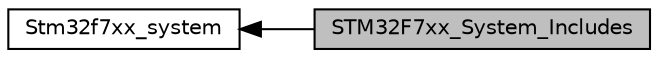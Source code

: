 digraph "STM32F7xx_System_Includes"
{
  edge [fontname="Helvetica",fontsize="10",labelfontname="Helvetica",labelfontsize="10"];
  node [fontname="Helvetica",fontsize="10",shape=record];
  rankdir=LR;
  Node0 [label="STM32F7xx_System_Includes",height=0.2,width=0.4,color="black", fillcolor="grey75", style="filled", fontcolor="black"];
  Node1 [label="Stm32f7xx_system",height=0.2,width=0.4,color="black", fillcolor="white", style="filled",URL="$group__stm32f7xx__system.html"];
  Node1->Node0 [shape=plaintext, dir="back", style="solid"];
}
